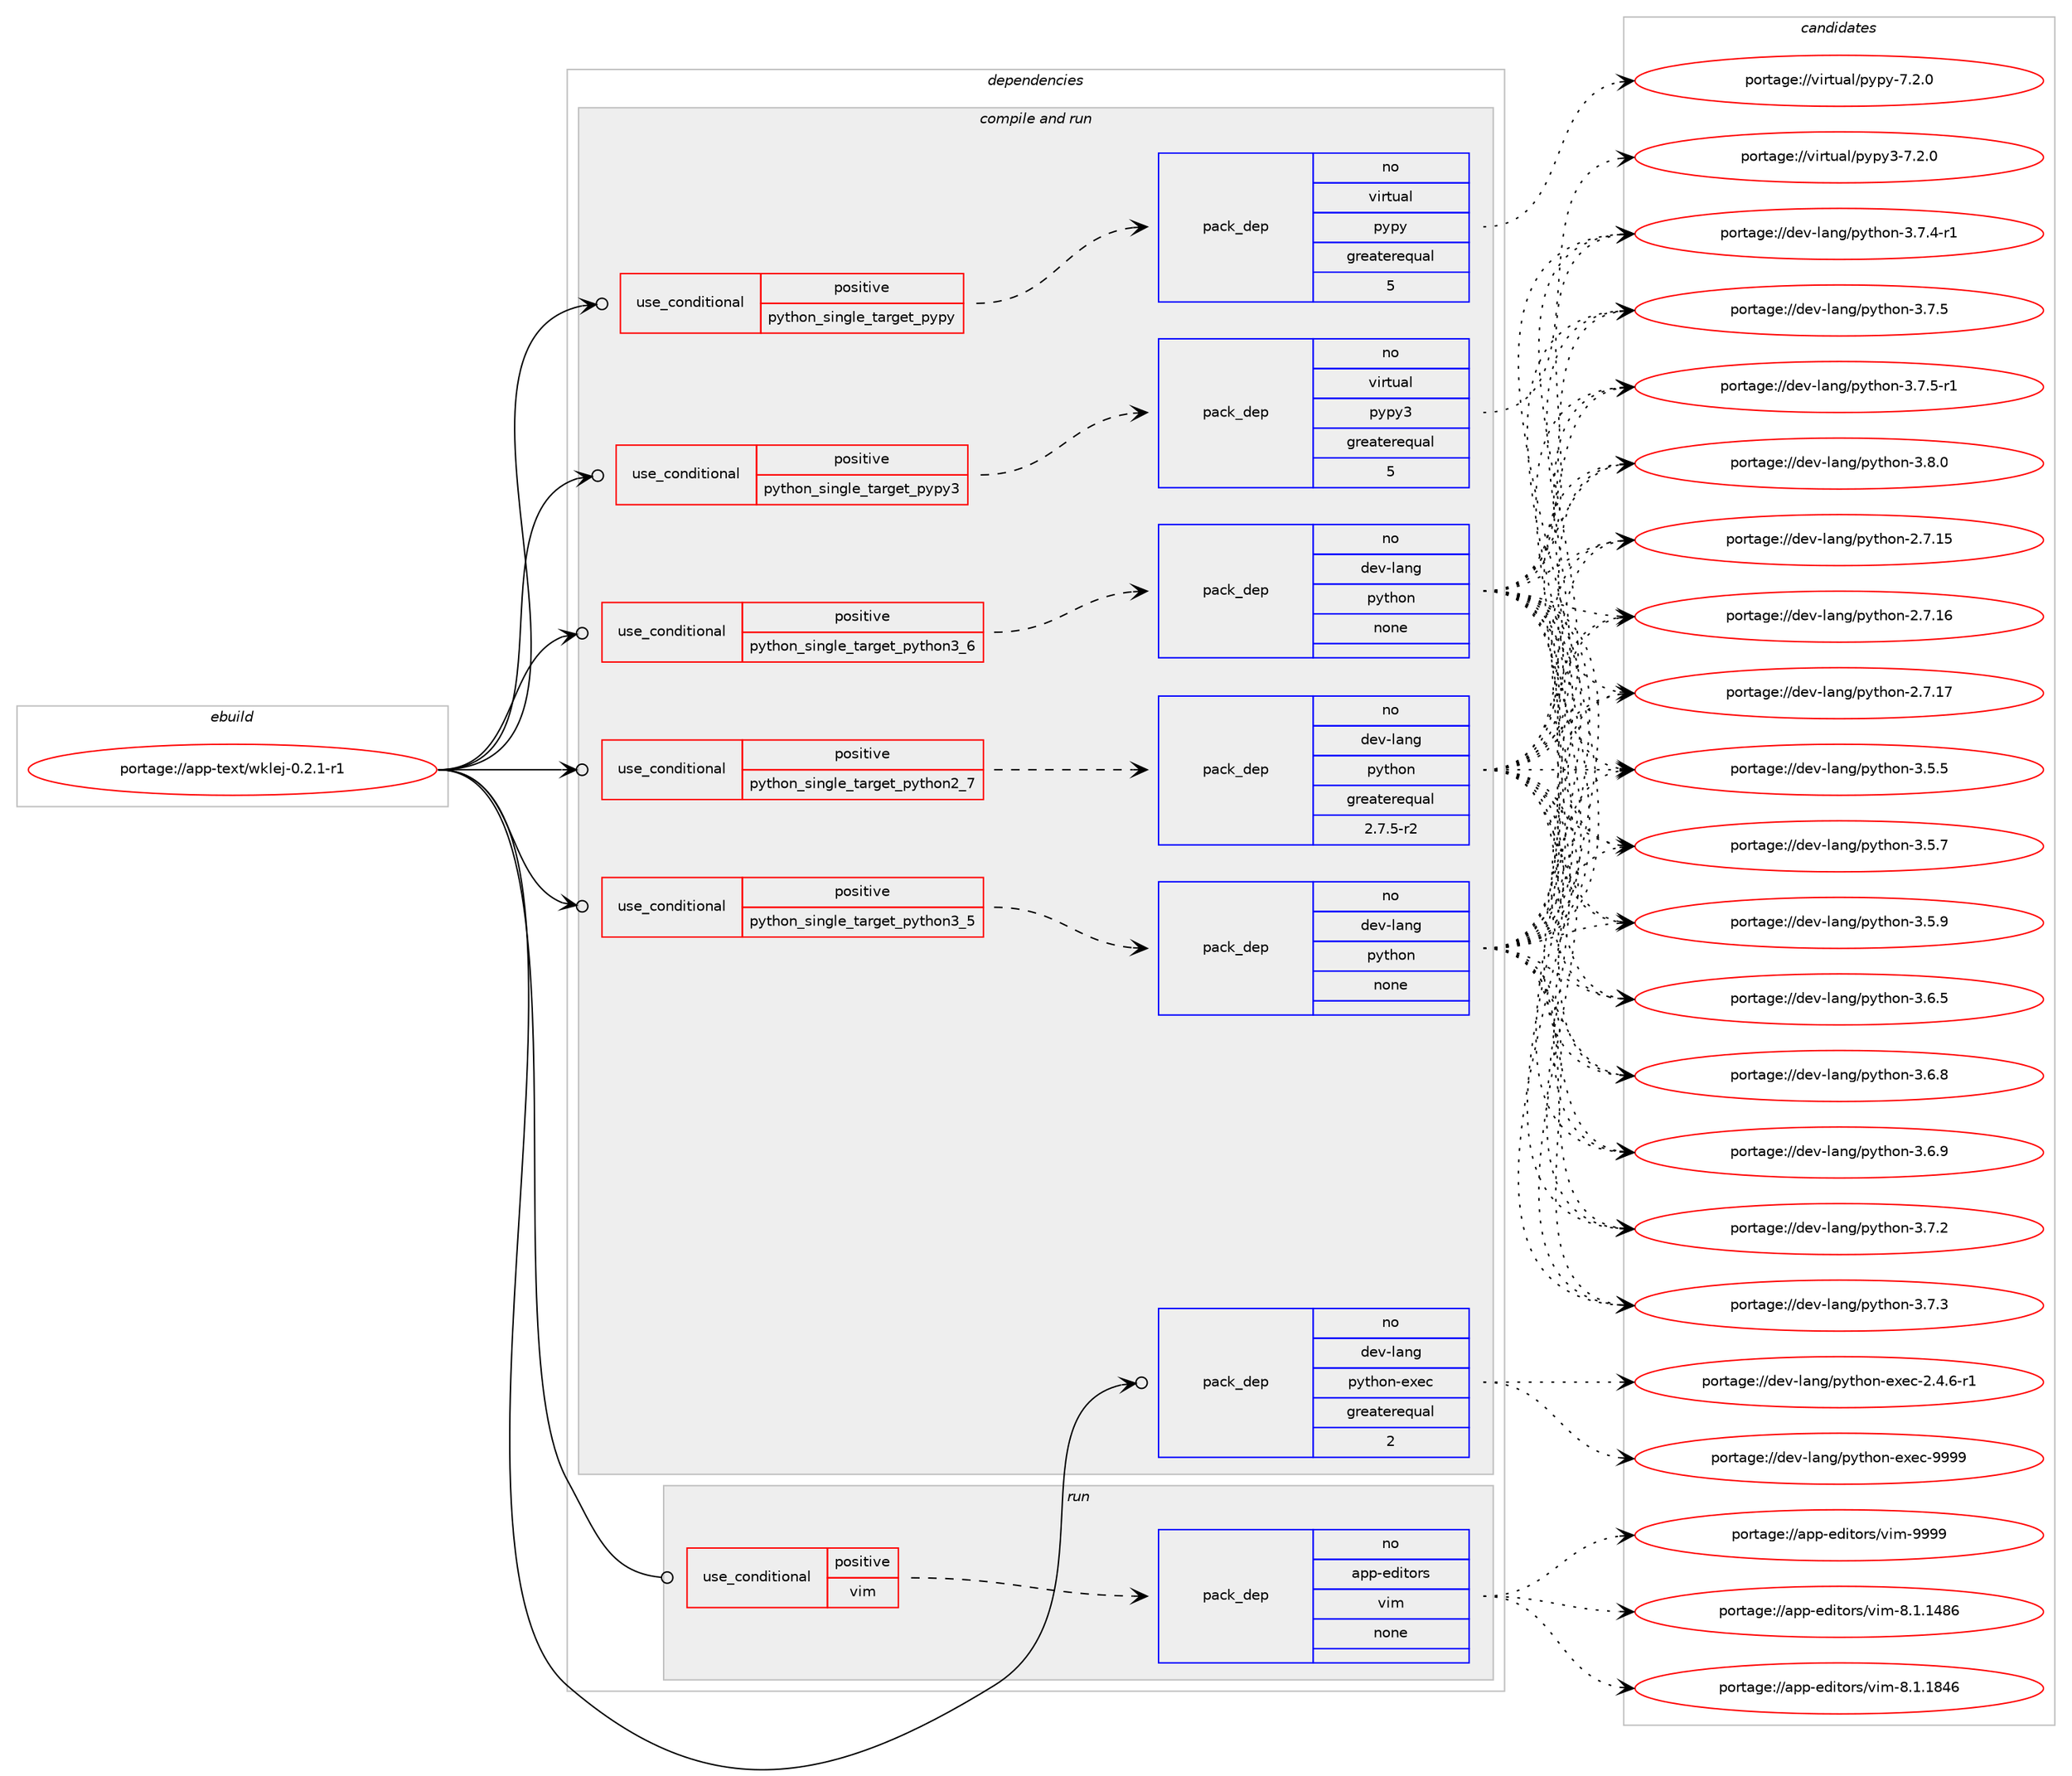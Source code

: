 digraph prolog {

# *************
# Graph options
# *************

newrank=true;
concentrate=true;
compound=true;
graph [rankdir=LR,fontname=Helvetica,fontsize=10,ranksep=1.5];#, ranksep=2.5, nodesep=0.2];
edge  [arrowhead=vee];
node  [fontname=Helvetica,fontsize=10];

# **********
# The ebuild
# **********

subgraph cluster_leftcol {
color=gray;
rank=same;
label=<<i>ebuild</i>>;
id [label="portage://app-text/wklej-0.2.1-r1", color=red, width=4, href="../app-text/wklej-0.2.1-r1.svg"];
}

# ****************
# The dependencies
# ****************

subgraph cluster_midcol {
color=gray;
label=<<i>dependencies</i>>;
subgraph cluster_compile {
fillcolor="#eeeeee";
style=filled;
label=<<i>compile</i>>;
}
subgraph cluster_compileandrun {
fillcolor="#eeeeee";
style=filled;
label=<<i>compile and run</i>>;
subgraph cond11587 {
dependency48477 [label=<<TABLE BORDER="0" CELLBORDER="1" CELLSPACING="0" CELLPADDING="4"><TR><TD ROWSPAN="3" CELLPADDING="10">use_conditional</TD></TR><TR><TD>positive</TD></TR><TR><TD>python_single_target_pypy</TD></TR></TABLE>>, shape=none, color=red];
subgraph pack36053 {
dependency48478 [label=<<TABLE BORDER="0" CELLBORDER="1" CELLSPACING="0" CELLPADDING="4" WIDTH="220"><TR><TD ROWSPAN="6" CELLPADDING="30">pack_dep</TD></TR><TR><TD WIDTH="110">no</TD></TR><TR><TD>virtual</TD></TR><TR><TD>pypy</TD></TR><TR><TD>greaterequal</TD></TR><TR><TD>5</TD></TR></TABLE>>, shape=none, color=blue];
}
dependency48477:e -> dependency48478:w [weight=20,style="dashed",arrowhead="vee"];
}
id:e -> dependency48477:w [weight=20,style="solid",arrowhead="odotvee"];
subgraph cond11588 {
dependency48479 [label=<<TABLE BORDER="0" CELLBORDER="1" CELLSPACING="0" CELLPADDING="4"><TR><TD ROWSPAN="3" CELLPADDING="10">use_conditional</TD></TR><TR><TD>positive</TD></TR><TR><TD>python_single_target_pypy3</TD></TR></TABLE>>, shape=none, color=red];
subgraph pack36054 {
dependency48480 [label=<<TABLE BORDER="0" CELLBORDER="1" CELLSPACING="0" CELLPADDING="4" WIDTH="220"><TR><TD ROWSPAN="6" CELLPADDING="30">pack_dep</TD></TR><TR><TD WIDTH="110">no</TD></TR><TR><TD>virtual</TD></TR><TR><TD>pypy3</TD></TR><TR><TD>greaterequal</TD></TR><TR><TD>5</TD></TR></TABLE>>, shape=none, color=blue];
}
dependency48479:e -> dependency48480:w [weight=20,style="dashed",arrowhead="vee"];
}
id:e -> dependency48479:w [weight=20,style="solid",arrowhead="odotvee"];
subgraph cond11589 {
dependency48481 [label=<<TABLE BORDER="0" CELLBORDER="1" CELLSPACING="0" CELLPADDING="4"><TR><TD ROWSPAN="3" CELLPADDING="10">use_conditional</TD></TR><TR><TD>positive</TD></TR><TR><TD>python_single_target_python2_7</TD></TR></TABLE>>, shape=none, color=red];
subgraph pack36055 {
dependency48482 [label=<<TABLE BORDER="0" CELLBORDER="1" CELLSPACING="0" CELLPADDING="4" WIDTH="220"><TR><TD ROWSPAN="6" CELLPADDING="30">pack_dep</TD></TR><TR><TD WIDTH="110">no</TD></TR><TR><TD>dev-lang</TD></TR><TR><TD>python</TD></TR><TR><TD>greaterequal</TD></TR><TR><TD>2.7.5-r2</TD></TR></TABLE>>, shape=none, color=blue];
}
dependency48481:e -> dependency48482:w [weight=20,style="dashed",arrowhead="vee"];
}
id:e -> dependency48481:w [weight=20,style="solid",arrowhead="odotvee"];
subgraph cond11590 {
dependency48483 [label=<<TABLE BORDER="0" CELLBORDER="1" CELLSPACING="0" CELLPADDING="4"><TR><TD ROWSPAN="3" CELLPADDING="10">use_conditional</TD></TR><TR><TD>positive</TD></TR><TR><TD>python_single_target_python3_5</TD></TR></TABLE>>, shape=none, color=red];
subgraph pack36056 {
dependency48484 [label=<<TABLE BORDER="0" CELLBORDER="1" CELLSPACING="0" CELLPADDING="4" WIDTH="220"><TR><TD ROWSPAN="6" CELLPADDING="30">pack_dep</TD></TR><TR><TD WIDTH="110">no</TD></TR><TR><TD>dev-lang</TD></TR><TR><TD>python</TD></TR><TR><TD>none</TD></TR><TR><TD></TD></TR></TABLE>>, shape=none, color=blue];
}
dependency48483:e -> dependency48484:w [weight=20,style="dashed",arrowhead="vee"];
}
id:e -> dependency48483:w [weight=20,style="solid",arrowhead="odotvee"];
subgraph cond11591 {
dependency48485 [label=<<TABLE BORDER="0" CELLBORDER="1" CELLSPACING="0" CELLPADDING="4"><TR><TD ROWSPAN="3" CELLPADDING="10">use_conditional</TD></TR><TR><TD>positive</TD></TR><TR><TD>python_single_target_python3_6</TD></TR></TABLE>>, shape=none, color=red];
subgraph pack36057 {
dependency48486 [label=<<TABLE BORDER="0" CELLBORDER="1" CELLSPACING="0" CELLPADDING="4" WIDTH="220"><TR><TD ROWSPAN="6" CELLPADDING="30">pack_dep</TD></TR><TR><TD WIDTH="110">no</TD></TR><TR><TD>dev-lang</TD></TR><TR><TD>python</TD></TR><TR><TD>none</TD></TR><TR><TD></TD></TR></TABLE>>, shape=none, color=blue];
}
dependency48485:e -> dependency48486:w [weight=20,style="dashed",arrowhead="vee"];
}
id:e -> dependency48485:w [weight=20,style="solid",arrowhead="odotvee"];
subgraph pack36058 {
dependency48487 [label=<<TABLE BORDER="0" CELLBORDER="1" CELLSPACING="0" CELLPADDING="4" WIDTH="220"><TR><TD ROWSPAN="6" CELLPADDING="30">pack_dep</TD></TR><TR><TD WIDTH="110">no</TD></TR><TR><TD>dev-lang</TD></TR><TR><TD>python-exec</TD></TR><TR><TD>greaterequal</TD></TR><TR><TD>2</TD></TR></TABLE>>, shape=none, color=blue];
}
id:e -> dependency48487:w [weight=20,style="solid",arrowhead="odotvee"];
}
subgraph cluster_run {
fillcolor="#eeeeee";
style=filled;
label=<<i>run</i>>;
subgraph cond11592 {
dependency48488 [label=<<TABLE BORDER="0" CELLBORDER="1" CELLSPACING="0" CELLPADDING="4"><TR><TD ROWSPAN="3" CELLPADDING="10">use_conditional</TD></TR><TR><TD>positive</TD></TR><TR><TD>vim</TD></TR></TABLE>>, shape=none, color=red];
subgraph pack36059 {
dependency48489 [label=<<TABLE BORDER="0" CELLBORDER="1" CELLSPACING="0" CELLPADDING="4" WIDTH="220"><TR><TD ROWSPAN="6" CELLPADDING="30">pack_dep</TD></TR><TR><TD WIDTH="110">no</TD></TR><TR><TD>app-editors</TD></TR><TR><TD>vim</TD></TR><TR><TD>none</TD></TR><TR><TD></TD></TR></TABLE>>, shape=none, color=blue];
}
dependency48488:e -> dependency48489:w [weight=20,style="dashed",arrowhead="vee"];
}
id:e -> dependency48488:w [weight=20,style="solid",arrowhead="odot"];
}
}

# **************
# The candidates
# **************

subgraph cluster_choices {
rank=same;
color=gray;
label=<<i>candidates</i>>;

subgraph choice36053 {
color=black;
nodesep=1;
choiceportage1181051141161179710847112121112121455546504648 [label="portage://virtual/pypy-7.2.0", color=red, width=4,href="../virtual/pypy-7.2.0.svg"];
dependency48478:e -> choiceportage1181051141161179710847112121112121455546504648:w [style=dotted,weight="100"];
}
subgraph choice36054 {
color=black;
nodesep=1;
choiceportage118105114116117971084711212111212151455546504648 [label="portage://virtual/pypy3-7.2.0", color=red, width=4,href="../virtual/pypy3-7.2.0.svg"];
dependency48480:e -> choiceportage118105114116117971084711212111212151455546504648:w [style=dotted,weight="100"];
}
subgraph choice36055 {
color=black;
nodesep=1;
choiceportage10010111845108971101034711212111610411111045504655464953 [label="portage://dev-lang/python-2.7.15", color=red, width=4,href="../dev-lang/python-2.7.15.svg"];
choiceportage10010111845108971101034711212111610411111045504655464954 [label="portage://dev-lang/python-2.7.16", color=red, width=4,href="../dev-lang/python-2.7.16.svg"];
choiceportage10010111845108971101034711212111610411111045504655464955 [label="portage://dev-lang/python-2.7.17", color=red, width=4,href="../dev-lang/python-2.7.17.svg"];
choiceportage100101118451089711010347112121116104111110455146534653 [label="portage://dev-lang/python-3.5.5", color=red, width=4,href="../dev-lang/python-3.5.5.svg"];
choiceportage100101118451089711010347112121116104111110455146534655 [label="portage://dev-lang/python-3.5.7", color=red, width=4,href="../dev-lang/python-3.5.7.svg"];
choiceportage100101118451089711010347112121116104111110455146534657 [label="portage://dev-lang/python-3.5.9", color=red, width=4,href="../dev-lang/python-3.5.9.svg"];
choiceportage100101118451089711010347112121116104111110455146544653 [label="portage://dev-lang/python-3.6.5", color=red, width=4,href="../dev-lang/python-3.6.5.svg"];
choiceportage100101118451089711010347112121116104111110455146544656 [label="portage://dev-lang/python-3.6.8", color=red, width=4,href="../dev-lang/python-3.6.8.svg"];
choiceportage100101118451089711010347112121116104111110455146544657 [label="portage://dev-lang/python-3.6.9", color=red, width=4,href="../dev-lang/python-3.6.9.svg"];
choiceportage100101118451089711010347112121116104111110455146554650 [label="portage://dev-lang/python-3.7.2", color=red, width=4,href="../dev-lang/python-3.7.2.svg"];
choiceportage100101118451089711010347112121116104111110455146554651 [label="portage://dev-lang/python-3.7.3", color=red, width=4,href="../dev-lang/python-3.7.3.svg"];
choiceportage1001011184510897110103471121211161041111104551465546524511449 [label="portage://dev-lang/python-3.7.4-r1", color=red, width=4,href="../dev-lang/python-3.7.4-r1.svg"];
choiceportage100101118451089711010347112121116104111110455146554653 [label="portage://dev-lang/python-3.7.5", color=red, width=4,href="../dev-lang/python-3.7.5.svg"];
choiceportage1001011184510897110103471121211161041111104551465546534511449 [label="portage://dev-lang/python-3.7.5-r1", color=red, width=4,href="../dev-lang/python-3.7.5-r1.svg"];
choiceportage100101118451089711010347112121116104111110455146564648 [label="portage://dev-lang/python-3.8.0", color=red, width=4,href="../dev-lang/python-3.8.0.svg"];
dependency48482:e -> choiceportage10010111845108971101034711212111610411111045504655464953:w [style=dotted,weight="100"];
dependency48482:e -> choiceportage10010111845108971101034711212111610411111045504655464954:w [style=dotted,weight="100"];
dependency48482:e -> choiceportage10010111845108971101034711212111610411111045504655464955:w [style=dotted,weight="100"];
dependency48482:e -> choiceportage100101118451089711010347112121116104111110455146534653:w [style=dotted,weight="100"];
dependency48482:e -> choiceportage100101118451089711010347112121116104111110455146534655:w [style=dotted,weight="100"];
dependency48482:e -> choiceportage100101118451089711010347112121116104111110455146534657:w [style=dotted,weight="100"];
dependency48482:e -> choiceportage100101118451089711010347112121116104111110455146544653:w [style=dotted,weight="100"];
dependency48482:e -> choiceportage100101118451089711010347112121116104111110455146544656:w [style=dotted,weight="100"];
dependency48482:e -> choiceportage100101118451089711010347112121116104111110455146544657:w [style=dotted,weight="100"];
dependency48482:e -> choiceportage100101118451089711010347112121116104111110455146554650:w [style=dotted,weight="100"];
dependency48482:e -> choiceportage100101118451089711010347112121116104111110455146554651:w [style=dotted,weight="100"];
dependency48482:e -> choiceportage1001011184510897110103471121211161041111104551465546524511449:w [style=dotted,weight="100"];
dependency48482:e -> choiceportage100101118451089711010347112121116104111110455146554653:w [style=dotted,weight="100"];
dependency48482:e -> choiceportage1001011184510897110103471121211161041111104551465546534511449:w [style=dotted,weight="100"];
dependency48482:e -> choiceportage100101118451089711010347112121116104111110455146564648:w [style=dotted,weight="100"];
}
subgraph choice36056 {
color=black;
nodesep=1;
choiceportage10010111845108971101034711212111610411111045504655464953 [label="portage://dev-lang/python-2.7.15", color=red, width=4,href="../dev-lang/python-2.7.15.svg"];
choiceportage10010111845108971101034711212111610411111045504655464954 [label="portage://dev-lang/python-2.7.16", color=red, width=4,href="../dev-lang/python-2.7.16.svg"];
choiceportage10010111845108971101034711212111610411111045504655464955 [label="portage://dev-lang/python-2.7.17", color=red, width=4,href="../dev-lang/python-2.7.17.svg"];
choiceportage100101118451089711010347112121116104111110455146534653 [label="portage://dev-lang/python-3.5.5", color=red, width=4,href="../dev-lang/python-3.5.5.svg"];
choiceportage100101118451089711010347112121116104111110455146534655 [label="portage://dev-lang/python-3.5.7", color=red, width=4,href="../dev-lang/python-3.5.7.svg"];
choiceportage100101118451089711010347112121116104111110455146534657 [label="portage://dev-lang/python-3.5.9", color=red, width=4,href="../dev-lang/python-3.5.9.svg"];
choiceportage100101118451089711010347112121116104111110455146544653 [label="portage://dev-lang/python-3.6.5", color=red, width=4,href="../dev-lang/python-3.6.5.svg"];
choiceportage100101118451089711010347112121116104111110455146544656 [label="portage://dev-lang/python-3.6.8", color=red, width=4,href="../dev-lang/python-3.6.8.svg"];
choiceportage100101118451089711010347112121116104111110455146544657 [label="portage://dev-lang/python-3.6.9", color=red, width=4,href="../dev-lang/python-3.6.9.svg"];
choiceportage100101118451089711010347112121116104111110455146554650 [label="portage://dev-lang/python-3.7.2", color=red, width=4,href="../dev-lang/python-3.7.2.svg"];
choiceportage100101118451089711010347112121116104111110455146554651 [label="portage://dev-lang/python-3.7.3", color=red, width=4,href="../dev-lang/python-3.7.3.svg"];
choiceportage1001011184510897110103471121211161041111104551465546524511449 [label="portage://dev-lang/python-3.7.4-r1", color=red, width=4,href="../dev-lang/python-3.7.4-r1.svg"];
choiceportage100101118451089711010347112121116104111110455146554653 [label="portage://dev-lang/python-3.7.5", color=red, width=4,href="../dev-lang/python-3.7.5.svg"];
choiceportage1001011184510897110103471121211161041111104551465546534511449 [label="portage://dev-lang/python-3.7.5-r1", color=red, width=4,href="../dev-lang/python-3.7.5-r1.svg"];
choiceportage100101118451089711010347112121116104111110455146564648 [label="portage://dev-lang/python-3.8.0", color=red, width=4,href="../dev-lang/python-3.8.0.svg"];
dependency48484:e -> choiceportage10010111845108971101034711212111610411111045504655464953:w [style=dotted,weight="100"];
dependency48484:e -> choiceportage10010111845108971101034711212111610411111045504655464954:w [style=dotted,weight="100"];
dependency48484:e -> choiceportage10010111845108971101034711212111610411111045504655464955:w [style=dotted,weight="100"];
dependency48484:e -> choiceportage100101118451089711010347112121116104111110455146534653:w [style=dotted,weight="100"];
dependency48484:e -> choiceportage100101118451089711010347112121116104111110455146534655:w [style=dotted,weight="100"];
dependency48484:e -> choiceportage100101118451089711010347112121116104111110455146534657:w [style=dotted,weight="100"];
dependency48484:e -> choiceportage100101118451089711010347112121116104111110455146544653:w [style=dotted,weight="100"];
dependency48484:e -> choiceportage100101118451089711010347112121116104111110455146544656:w [style=dotted,weight="100"];
dependency48484:e -> choiceportage100101118451089711010347112121116104111110455146544657:w [style=dotted,weight="100"];
dependency48484:e -> choiceportage100101118451089711010347112121116104111110455146554650:w [style=dotted,weight="100"];
dependency48484:e -> choiceportage100101118451089711010347112121116104111110455146554651:w [style=dotted,weight="100"];
dependency48484:e -> choiceportage1001011184510897110103471121211161041111104551465546524511449:w [style=dotted,weight="100"];
dependency48484:e -> choiceportage100101118451089711010347112121116104111110455146554653:w [style=dotted,weight="100"];
dependency48484:e -> choiceportage1001011184510897110103471121211161041111104551465546534511449:w [style=dotted,weight="100"];
dependency48484:e -> choiceportage100101118451089711010347112121116104111110455146564648:w [style=dotted,weight="100"];
}
subgraph choice36057 {
color=black;
nodesep=1;
choiceportage10010111845108971101034711212111610411111045504655464953 [label="portage://dev-lang/python-2.7.15", color=red, width=4,href="../dev-lang/python-2.7.15.svg"];
choiceportage10010111845108971101034711212111610411111045504655464954 [label="portage://dev-lang/python-2.7.16", color=red, width=4,href="../dev-lang/python-2.7.16.svg"];
choiceportage10010111845108971101034711212111610411111045504655464955 [label="portage://dev-lang/python-2.7.17", color=red, width=4,href="../dev-lang/python-2.7.17.svg"];
choiceportage100101118451089711010347112121116104111110455146534653 [label="portage://dev-lang/python-3.5.5", color=red, width=4,href="../dev-lang/python-3.5.5.svg"];
choiceportage100101118451089711010347112121116104111110455146534655 [label="portage://dev-lang/python-3.5.7", color=red, width=4,href="../dev-lang/python-3.5.7.svg"];
choiceportage100101118451089711010347112121116104111110455146534657 [label="portage://dev-lang/python-3.5.9", color=red, width=4,href="../dev-lang/python-3.5.9.svg"];
choiceportage100101118451089711010347112121116104111110455146544653 [label="portage://dev-lang/python-3.6.5", color=red, width=4,href="../dev-lang/python-3.6.5.svg"];
choiceportage100101118451089711010347112121116104111110455146544656 [label="portage://dev-lang/python-3.6.8", color=red, width=4,href="../dev-lang/python-3.6.8.svg"];
choiceportage100101118451089711010347112121116104111110455146544657 [label="portage://dev-lang/python-3.6.9", color=red, width=4,href="../dev-lang/python-3.6.9.svg"];
choiceportage100101118451089711010347112121116104111110455146554650 [label="portage://dev-lang/python-3.7.2", color=red, width=4,href="../dev-lang/python-3.7.2.svg"];
choiceportage100101118451089711010347112121116104111110455146554651 [label="portage://dev-lang/python-3.7.3", color=red, width=4,href="../dev-lang/python-3.7.3.svg"];
choiceportage1001011184510897110103471121211161041111104551465546524511449 [label="portage://dev-lang/python-3.7.4-r1", color=red, width=4,href="../dev-lang/python-3.7.4-r1.svg"];
choiceportage100101118451089711010347112121116104111110455146554653 [label="portage://dev-lang/python-3.7.5", color=red, width=4,href="../dev-lang/python-3.7.5.svg"];
choiceportage1001011184510897110103471121211161041111104551465546534511449 [label="portage://dev-lang/python-3.7.5-r1", color=red, width=4,href="../dev-lang/python-3.7.5-r1.svg"];
choiceportage100101118451089711010347112121116104111110455146564648 [label="portage://dev-lang/python-3.8.0", color=red, width=4,href="../dev-lang/python-3.8.0.svg"];
dependency48486:e -> choiceportage10010111845108971101034711212111610411111045504655464953:w [style=dotted,weight="100"];
dependency48486:e -> choiceportage10010111845108971101034711212111610411111045504655464954:w [style=dotted,weight="100"];
dependency48486:e -> choiceportage10010111845108971101034711212111610411111045504655464955:w [style=dotted,weight="100"];
dependency48486:e -> choiceportage100101118451089711010347112121116104111110455146534653:w [style=dotted,weight="100"];
dependency48486:e -> choiceportage100101118451089711010347112121116104111110455146534655:w [style=dotted,weight="100"];
dependency48486:e -> choiceportage100101118451089711010347112121116104111110455146534657:w [style=dotted,weight="100"];
dependency48486:e -> choiceportage100101118451089711010347112121116104111110455146544653:w [style=dotted,weight="100"];
dependency48486:e -> choiceportage100101118451089711010347112121116104111110455146544656:w [style=dotted,weight="100"];
dependency48486:e -> choiceportage100101118451089711010347112121116104111110455146544657:w [style=dotted,weight="100"];
dependency48486:e -> choiceportage100101118451089711010347112121116104111110455146554650:w [style=dotted,weight="100"];
dependency48486:e -> choiceportage100101118451089711010347112121116104111110455146554651:w [style=dotted,weight="100"];
dependency48486:e -> choiceportage1001011184510897110103471121211161041111104551465546524511449:w [style=dotted,weight="100"];
dependency48486:e -> choiceportage100101118451089711010347112121116104111110455146554653:w [style=dotted,weight="100"];
dependency48486:e -> choiceportage1001011184510897110103471121211161041111104551465546534511449:w [style=dotted,weight="100"];
dependency48486:e -> choiceportage100101118451089711010347112121116104111110455146564648:w [style=dotted,weight="100"];
}
subgraph choice36058 {
color=black;
nodesep=1;
choiceportage10010111845108971101034711212111610411111045101120101994550465246544511449 [label="portage://dev-lang/python-exec-2.4.6-r1", color=red, width=4,href="../dev-lang/python-exec-2.4.6-r1.svg"];
choiceportage10010111845108971101034711212111610411111045101120101994557575757 [label="portage://dev-lang/python-exec-9999", color=red, width=4,href="../dev-lang/python-exec-9999.svg"];
dependency48487:e -> choiceportage10010111845108971101034711212111610411111045101120101994550465246544511449:w [style=dotted,weight="100"];
dependency48487:e -> choiceportage10010111845108971101034711212111610411111045101120101994557575757:w [style=dotted,weight="100"];
}
subgraph choice36059 {
color=black;
nodesep=1;
choiceportage971121124510110010511611111411547118105109455646494649525654 [label="portage://app-editors/vim-8.1.1486", color=red, width=4,href="../app-editors/vim-8.1.1486.svg"];
choiceportage971121124510110010511611111411547118105109455646494649565254 [label="portage://app-editors/vim-8.1.1846", color=red, width=4,href="../app-editors/vim-8.1.1846.svg"];
choiceportage9711211245101100105116111114115471181051094557575757 [label="portage://app-editors/vim-9999", color=red, width=4,href="../app-editors/vim-9999.svg"];
dependency48489:e -> choiceportage971121124510110010511611111411547118105109455646494649525654:w [style=dotted,weight="100"];
dependency48489:e -> choiceportage971121124510110010511611111411547118105109455646494649565254:w [style=dotted,weight="100"];
dependency48489:e -> choiceportage9711211245101100105116111114115471181051094557575757:w [style=dotted,weight="100"];
}
}

}
